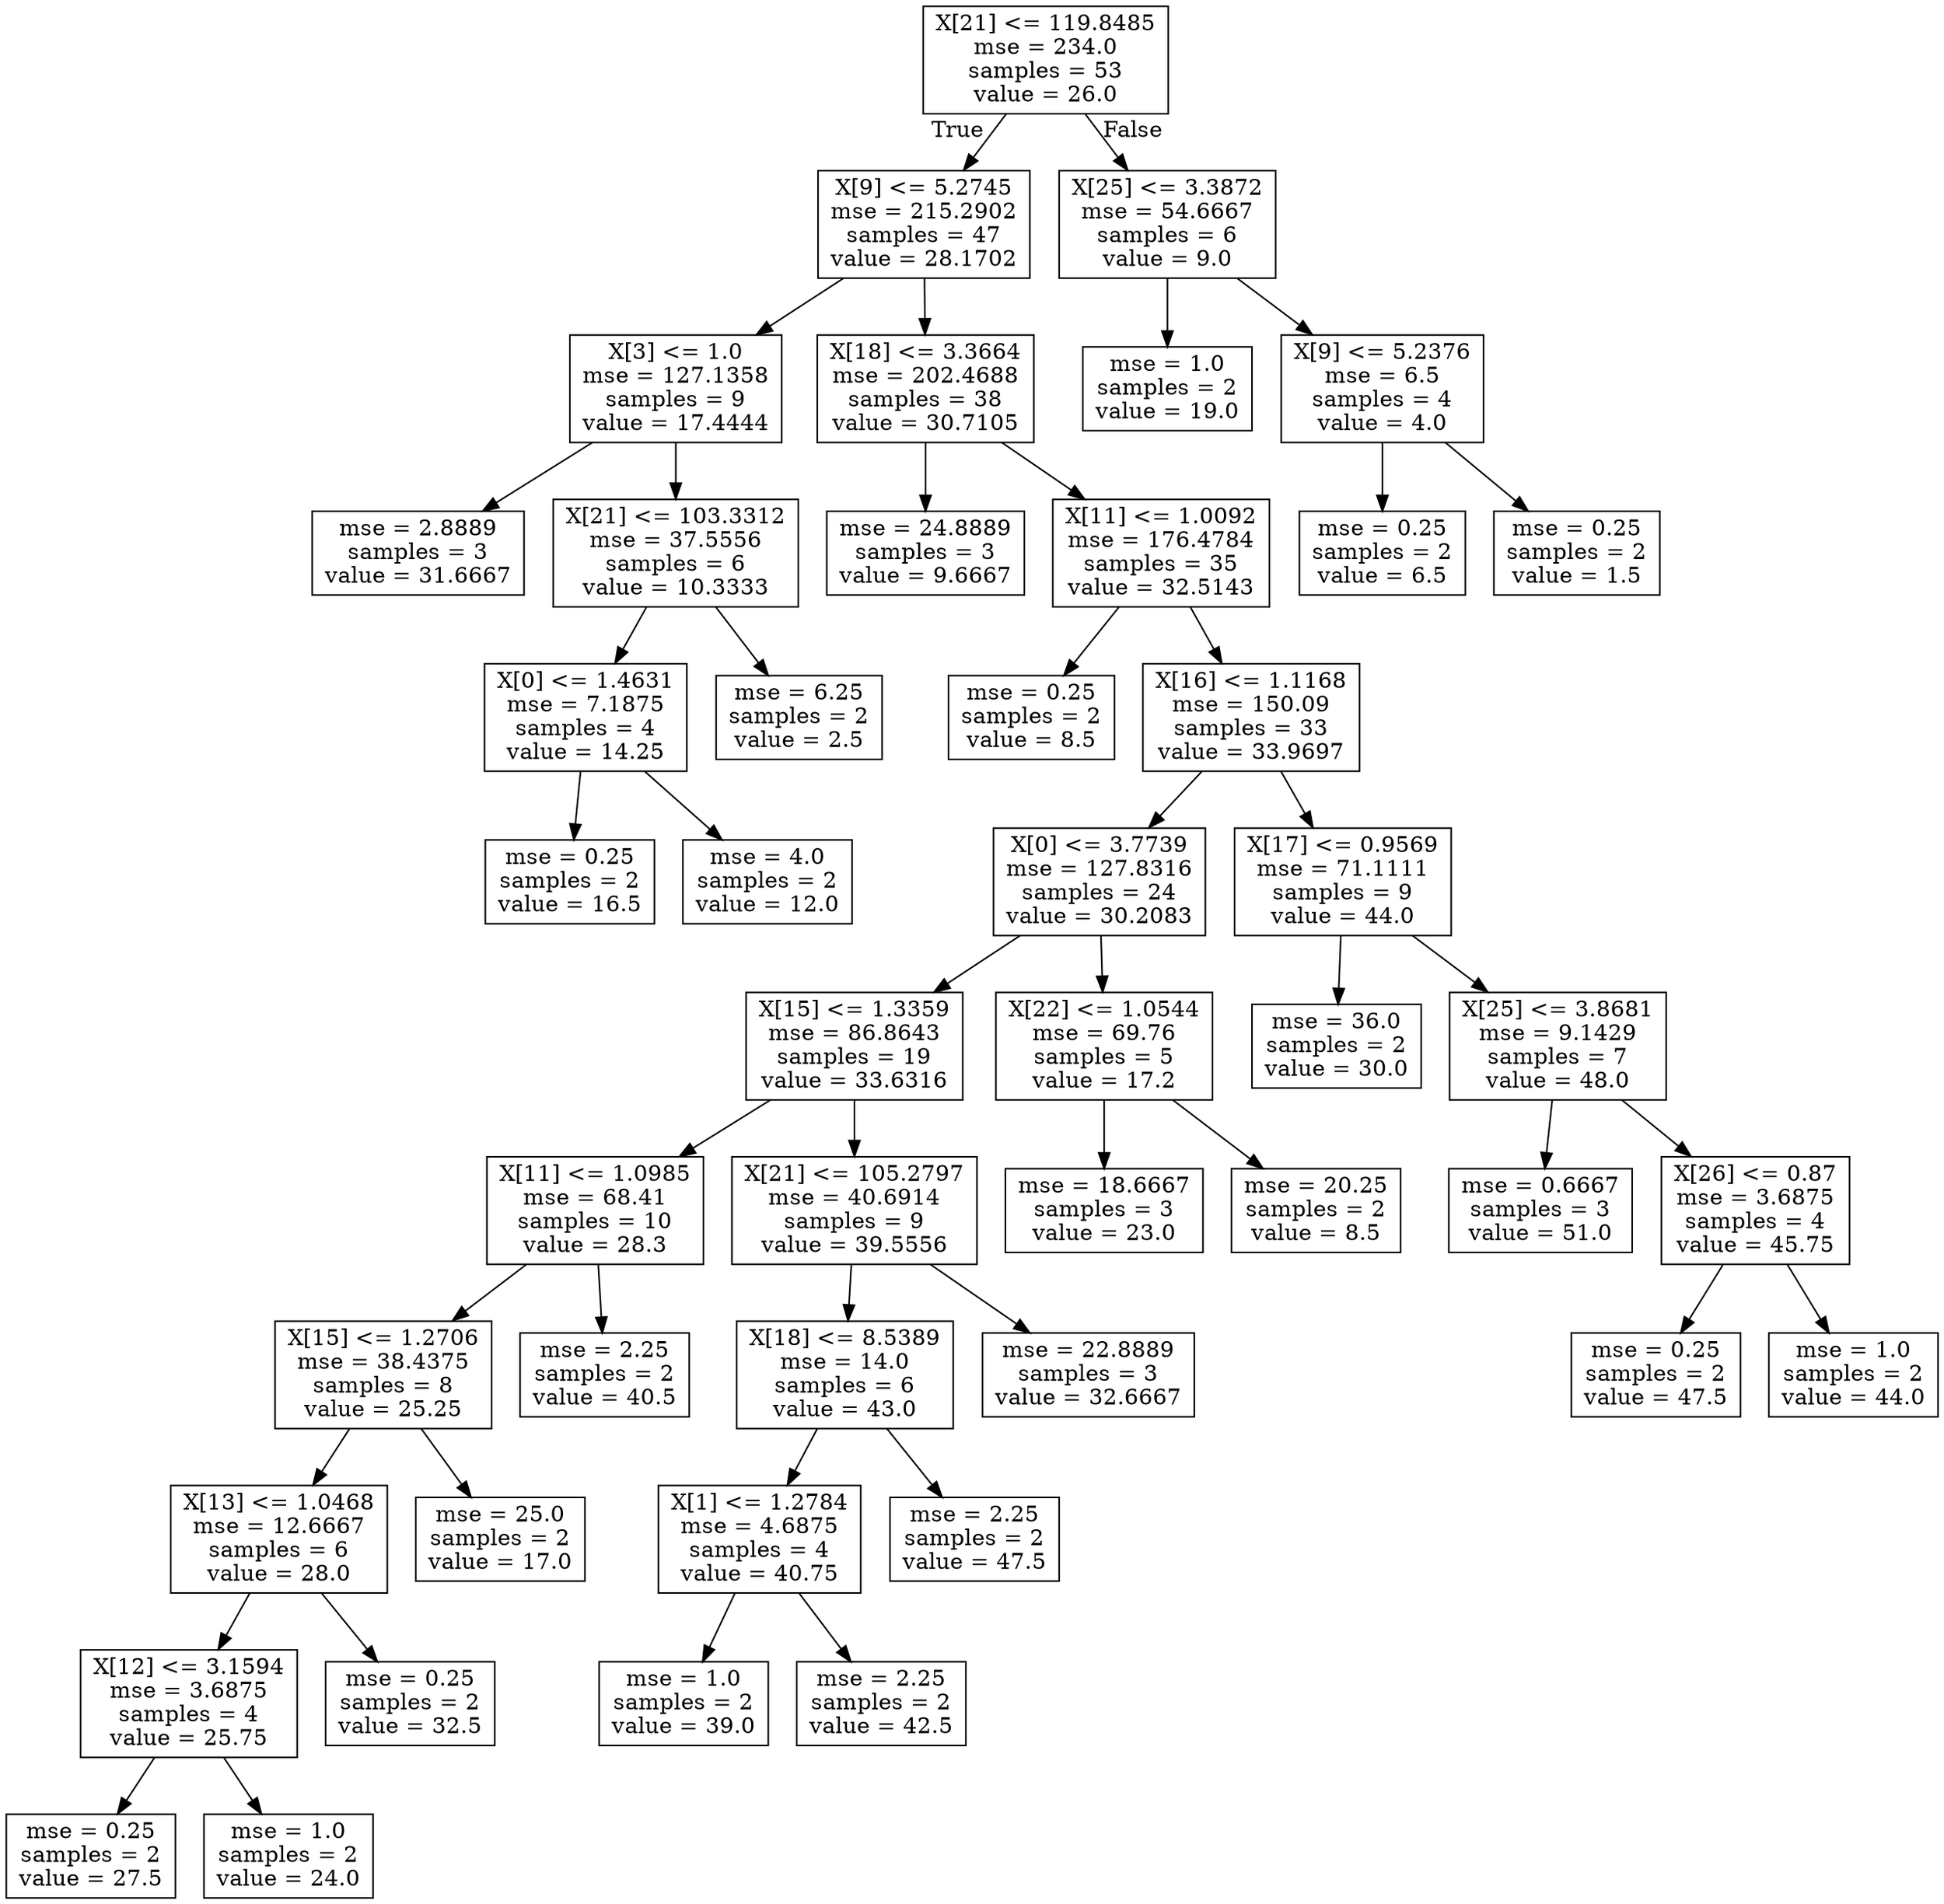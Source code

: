 digraph Tree {
node [shape=box] ;
0 [label="X[21] <= 119.8485\nmse = 234.0\nsamples = 53\nvalue = 26.0"] ;
1 [label="X[9] <= 5.2745\nmse = 215.2902\nsamples = 47\nvalue = 28.1702"] ;
0 -> 1 [labeldistance=2.5, labelangle=45, headlabel="True"] ;
2 [label="X[3] <= 1.0\nmse = 127.1358\nsamples = 9\nvalue = 17.4444"] ;
1 -> 2 ;
3 [label="mse = 2.8889\nsamples = 3\nvalue = 31.6667"] ;
2 -> 3 ;
4 [label="X[21] <= 103.3312\nmse = 37.5556\nsamples = 6\nvalue = 10.3333"] ;
2 -> 4 ;
5 [label="X[0] <= 1.4631\nmse = 7.1875\nsamples = 4\nvalue = 14.25"] ;
4 -> 5 ;
6 [label="mse = 0.25\nsamples = 2\nvalue = 16.5"] ;
5 -> 6 ;
7 [label="mse = 4.0\nsamples = 2\nvalue = 12.0"] ;
5 -> 7 ;
8 [label="mse = 6.25\nsamples = 2\nvalue = 2.5"] ;
4 -> 8 ;
9 [label="X[18] <= 3.3664\nmse = 202.4688\nsamples = 38\nvalue = 30.7105"] ;
1 -> 9 ;
10 [label="mse = 24.8889\nsamples = 3\nvalue = 9.6667"] ;
9 -> 10 ;
11 [label="X[11] <= 1.0092\nmse = 176.4784\nsamples = 35\nvalue = 32.5143"] ;
9 -> 11 ;
12 [label="mse = 0.25\nsamples = 2\nvalue = 8.5"] ;
11 -> 12 ;
13 [label="X[16] <= 1.1168\nmse = 150.09\nsamples = 33\nvalue = 33.9697"] ;
11 -> 13 ;
14 [label="X[0] <= 3.7739\nmse = 127.8316\nsamples = 24\nvalue = 30.2083"] ;
13 -> 14 ;
15 [label="X[15] <= 1.3359\nmse = 86.8643\nsamples = 19\nvalue = 33.6316"] ;
14 -> 15 ;
16 [label="X[11] <= 1.0985\nmse = 68.41\nsamples = 10\nvalue = 28.3"] ;
15 -> 16 ;
17 [label="X[15] <= 1.2706\nmse = 38.4375\nsamples = 8\nvalue = 25.25"] ;
16 -> 17 ;
18 [label="X[13] <= 1.0468\nmse = 12.6667\nsamples = 6\nvalue = 28.0"] ;
17 -> 18 ;
19 [label="X[12] <= 3.1594\nmse = 3.6875\nsamples = 4\nvalue = 25.75"] ;
18 -> 19 ;
20 [label="mse = 0.25\nsamples = 2\nvalue = 27.5"] ;
19 -> 20 ;
21 [label="mse = 1.0\nsamples = 2\nvalue = 24.0"] ;
19 -> 21 ;
22 [label="mse = 0.25\nsamples = 2\nvalue = 32.5"] ;
18 -> 22 ;
23 [label="mse = 25.0\nsamples = 2\nvalue = 17.0"] ;
17 -> 23 ;
24 [label="mse = 2.25\nsamples = 2\nvalue = 40.5"] ;
16 -> 24 ;
25 [label="X[21] <= 105.2797\nmse = 40.6914\nsamples = 9\nvalue = 39.5556"] ;
15 -> 25 ;
26 [label="X[18] <= 8.5389\nmse = 14.0\nsamples = 6\nvalue = 43.0"] ;
25 -> 26 ;
27 [label="X[1] <= 1.2784\nmse = 4.6875\nsamples = 4\nvalue = 40.75"] ;
26 -> 27 ;
28 [label="mse = 1.0\nsamples = 2\nvalue = 39.0"] ;
27 -> 28 ;
29 [label="mse = 2.25\nsamples = 2\nvalue = 42.5"] ;
27 -> 29 ;
30 [label="mse = 2.25\nsamples = 2\nvalue = 47.5"] ;
26 -> 30 ;
31 [label="mse = 22.8889\nsamples = 3\nvalue = 32.6667"] ;
25 -> 31 ;
32 [label="X[22] <= 1.0544\nmse = 69.76\nsamples = 5\nvalue = 17.2"] ;
14 -> 32 ;
33 [label="mse = 18.6667\nsamples = 3\nvalue = 23.0"] ;
32 -> 33 ;
34 [label="mse = 20.25\nsamples = 2\nvalue = 8.5"] ;
32 -> 34 ;
35 [label="X[17] <= 0.9569\nmse = 71.1111\nsamples = 9\nvalue = 44.0"] ;
13 -> 35 ;
36 [label="mse = 36.0\nsamples = 2\nvalue = 30.0"] ;
35 -> 36 ;
37 [label="X[25] <= 3.8681\nmse = 9.1429\nsamples = 7\nvalue = 48.0"] ;
35 -> 37 ;
38 [label="mse = 0.6667\nsamples = 3\nvalue = 51.0"] ;
37 -> 38 ;
39 [label="X[26] <= 0.87\nmse = 3.6875\nsamples = 4\nvalue = 45.75"] ;
37 -> 39 ;
40 [label="mse = 0.25\nsamples = 2\nvalue = 47.5"] ;
39 -> 40 ;
41 [label="mse = 1.0\nsamples = 2\nvalue = 44.0"] ;
39 -> 41 ;
42 [label="X[25] <= 3.3872\nmse = 54.6667\nsamples = 6\nvalue = 9.0"] ;
0 -> 42 [labeldistance=2.5, labelangle=-45, headlabel="False"] ;
43 [label="mse = 1.0\nsamples = 2\nvalue = 19.0"] ;
42 -> 43 ;
44 [label="X[9] <= 5.2376\nmse = 6.5\nsamples = 4\nvalue = 4.0"] ;
42 -> 44 ;
45 [label="mse = 0.25\nsamples = 2\nvalue = 6.5"] ;
44 -> 45 ;
46 [label="mse = 0.25\nsamples = 2\nvalue = 1.5"] ;
44 -> 46 ;
}